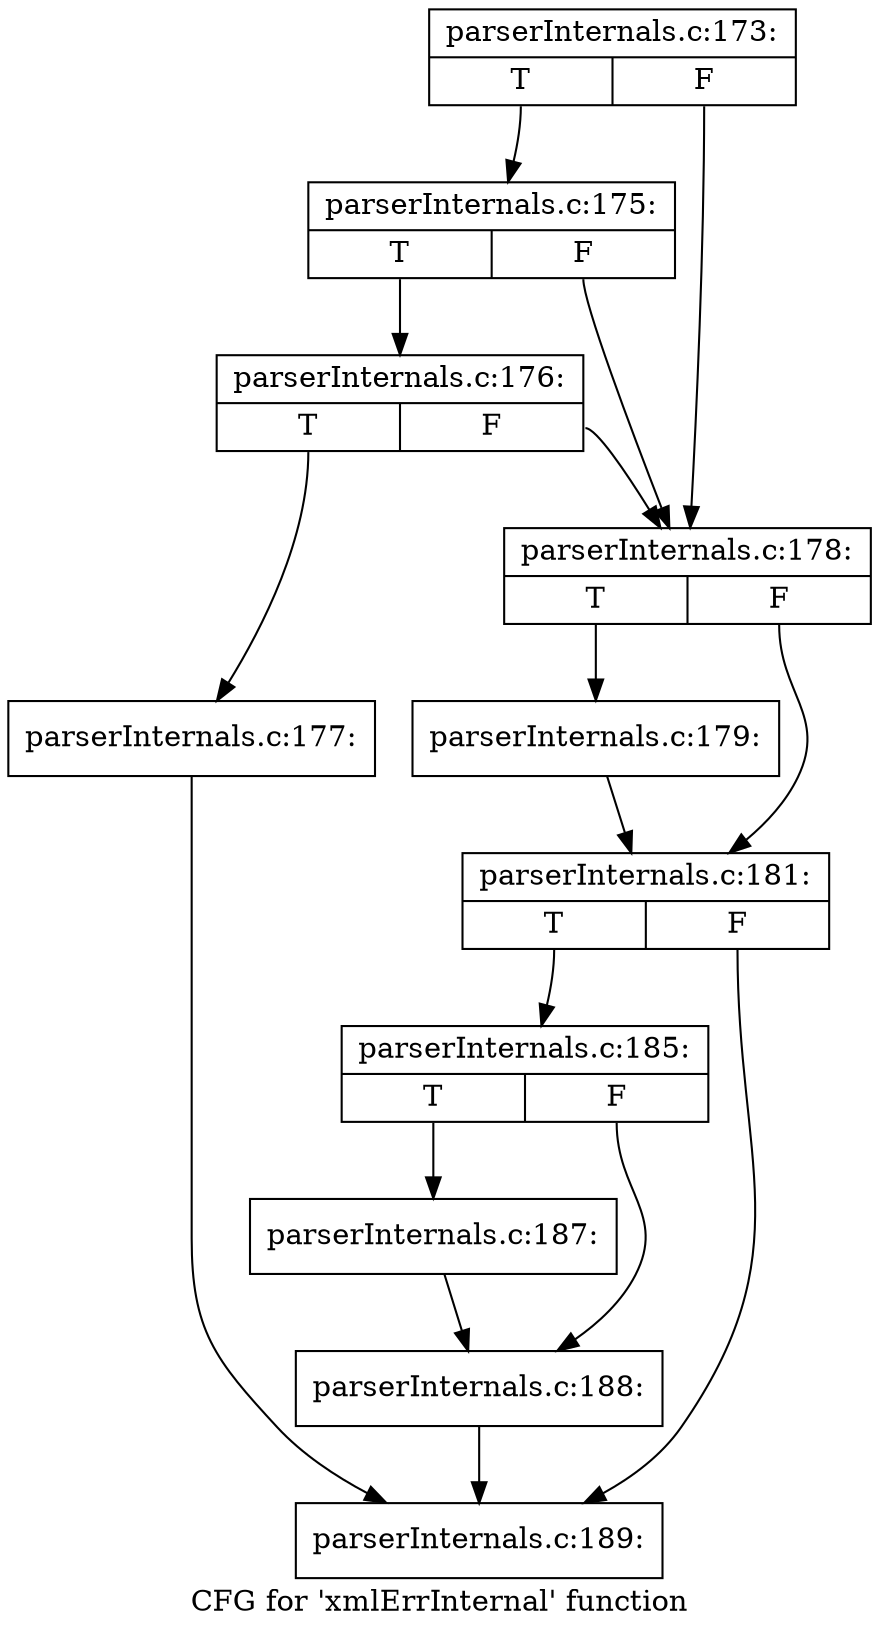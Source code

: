 digraph "CFG for 'xmlErrInternal' function" {
	label="CFG for 'xmlErrInternal' function";

	Node0x5585b3e1b1e0 [shape=record,label="{parserInternals.c:173:|{<s0>T|<s1>F}}"];
	Node0x5585b3e1b1e0:s0 -> Node0x5585b3e1d260;
	Node0x5585b3e1b1e0:s1 -> Node0x5585b3e1d190;
	Node0x5585b3e1d260 [shape=record,label="{parserInternals.c:175:|{<s0>T|<s1>F}}"];
	Node0x5585b3e1d260:s0 -> Node0x5585b3e1d1e0;
	Node0x5585b3e1d260:s1 -> Node0x5585b3e1d190;
	Node0x5585b3e1d1e0 [shape=record,label="{parserInternals.c:176:|{<s0>T|<s1>F}}"];
	Node0x5585b3e1d1e0:s0 -> Node0x5585b3e1d140;
	Node0x5585b3e1d1e0:s1 -> Node0x5585b3e1d190;
	Node0x5585b3e1d140 [shape=record,label="{parserInternals.c:177:}"];
	Node0x5585b3e1d140 -> Node0x5585b3e1e750;
	Node0x5585b3e1d190 [shape=record,label="{parserInternals.c:178:|{<s0>T|<s1>F}}"];
	Node0x5585b3e1d190:s0 -> Node0x5585b3e1db90;
	Node0x5585b3e1d190:s1 -> Node0x5585b3e1dbe0;
	Node0x5585b3e1db90 [shape=record,label="{parserInternals.c:179:}"];
	Node0x5585b3e1db90 -> Node0x5585b3e1dbe0;
	Node0x5585b3e1dbe0 [shape=record,label="{parserInternals.c:181:|{<s0>T|<s1>F}}"];
	Node0x5585b3e1dbe0:s0 -> Node0x5585b3e1e700;
	Node0x5585b3e1dbe0:s1 -> Node0x5585b3e1e750;
	Node0x5585b3e1e700 [shape=record,label="{parserInternals.c:185:|{<s0>T|<s1>F}}"];
	Node0x5585b3e1e700:s0 -> Node0x5585b3e1ee30;
	Node0x5585b3e1e700:s1 -> Node0x5585b3e1ee80;
	Node0x5585b3e1ee30 [shape=record,label="{parserInternals.c:187:}"];
	Node0x5585b3e1ee30 -> Node0x5585b3e1ee80;
	Node0x5585b3e1ee80 [shape=record,label="{parserInternals.c:188:}"];
	Node0x5585b3e1ee80 -> Node0x5585b3e1e750;
	Node0x5585b3e1e750 [shape=record,label="{parserInternals.c:189:}"];
}
